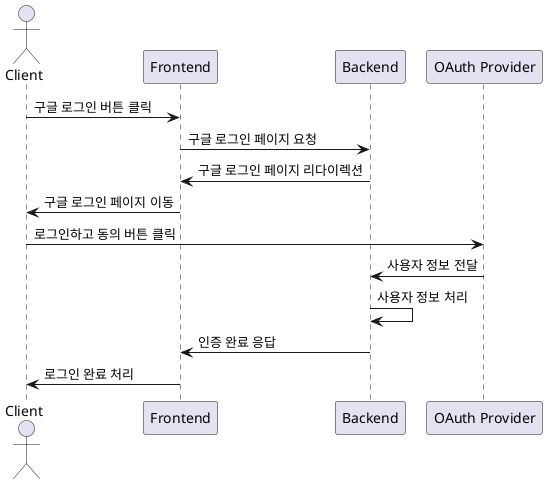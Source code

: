 @startuml OAuth2
actor Client
participant Frontend
participant Backend
participant "OAuth Provider" as OAuth

Client -> Frontend: 구글 로그인 버튼 클릭
Frontend -> Backend: 구글 로그인 페이지 요청
Backend -> Frontend: 구글 로그인 페이지 리다이렉션
Frontend -> Client: 구글 로그인 페이지 이동
Client -> OAuth: 로그인하고 동의 버튼 클릭
OAuth -> Backend: 사용자 정보 전달
Backend -> Backend: 사용자 정보 처리
Backend -> Frontend: 인증 완료 응답
Frontend -> Client: 로그인 완료 처리

@enduml
